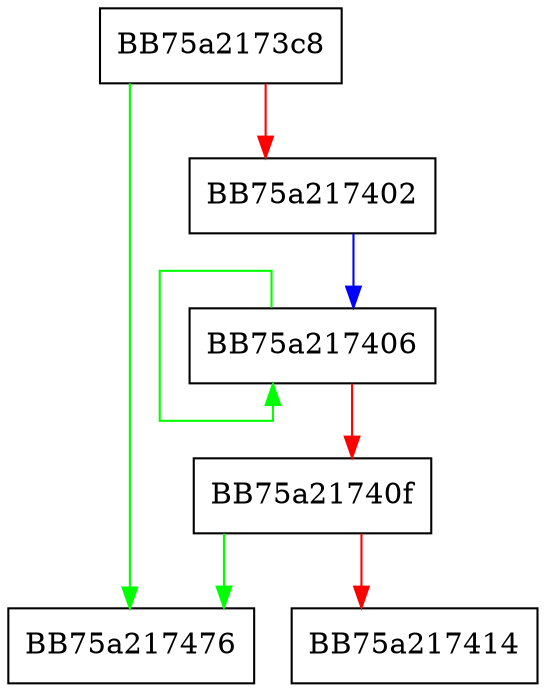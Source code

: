 digraph GetKeyFromFileName {
  node [shape="box"];
  graph [splines=ortho];
  BB75a2173c8 -> BB75a217476 [color="green"];
  BB75a2173c8 -> BB75a217402 [color="red"];
  BB75a217402 -> BB75a217406 [color="blue"];
  BB75a217406 -> BB75a217406 [color="green"];
  BB75a217406 -> BB75a21740f [color="red"];
  BB75a21740f -> BB75a217476 [color="green"];
  BB75a21740f -> BB75a217414 [color="red"];
}